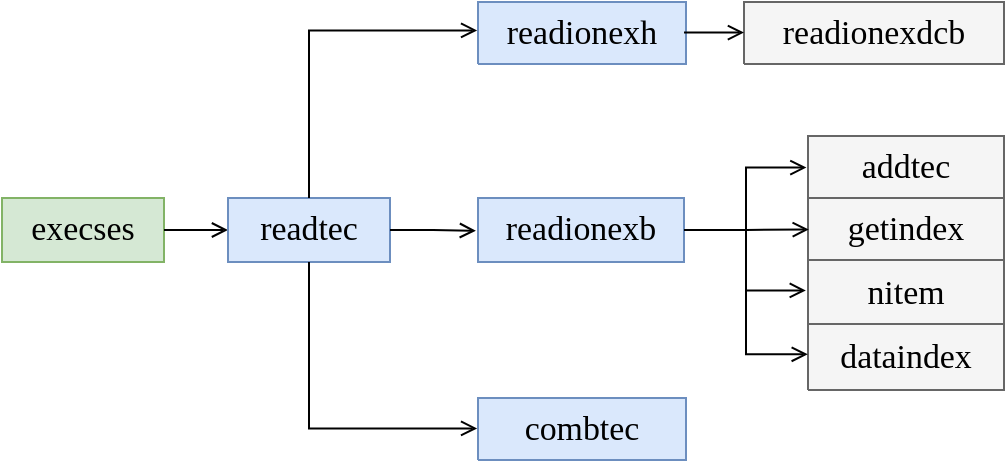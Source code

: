 <mxfile version="24.7.5">
  <diagram name="页-1" id="Page-1">
    <mxGraphModel dx="875" dy="598" grid="1" gridSize="10" guides="1" tooltips="1" connect="1" arrows="1" fold="1" page="1" pageScale="1" pageWidth="827" pageHeight="1169" math="0" shadow="0">
      <root>
        <mxCell id="0" />
        <mxCell id="1" parent="0" />
        <UserObject label="&lt;div style=&quot;font-size: 1px&quot;&gt;&lt;font style=&quot;font-size: 16.93px; color: rgb(0, 0, 0); direction: ltr; letter-spacing: 0px; line-height: 120%; opacity: 1;&quot;&gt;&lt;font face=&quot;Comic Sans MS&quot;&gt;readionexh&lt;/font&gt;&lt;br&gt;&lt;/font&gt;&lt;/div&gt;" tags="背景" id="4">
          <mxCell style="verticalAlign=middle;align=center;overflow=width;vsdxID=3;fillColor=#dae8fc;shape=stencil(nZBLDoAgDERP0z3SIyjew0SURgSD+Lu9kMZoXLhwN9O+tukAlrNpJg1SzDH4QW/URgNYgZTkjA4UkwJUgGXng+6DX1zLfmoymdXo17xh5zmRJ6Q42BWCfc2oJfdAr+Yv+AP9Cb7OJ3H/2JG1HNGz/84klThPVCc=);points=[];labelBackgroundColor=none;rounded=0;html=1;whiteSpace=wrap;strokeColor=#6c8ebf;" parent="1" vertex="1">
            <mxGeometry x="347" y="310" width="104" height="31" as="geometry" />
          </mxCell>
        </UserObject>
        <UserObject label="&lt;div style=&quot;font-size: 1px&quot;&gt;&lt;font style=&quot;font-size: 16.93px; color: rgb(0, 0, 0); direction: ltr; letter-spacing: 0px; line-height: 120%; opacity: 1;&quot;&gt;&lt;font face=&quot;Lucida Console&quot;&gt;combtec&lt;/font&gt;&lt;br&gt;&lt;/font&gt;&lt;/div&gt;" tags="背景" id="6">
          <mxCell style="verticalAlign=middle;align=center;overflow=width;vsdxID=5;fillColor=#dae8fc;shape=stencil(nZBLDoAgDERP0z3SIyjew0SURgSD+Lu9kMZoXLhwN9O+tukAlrNpJg1SzDH4QW/URgNYgZTkjA4UkwJUgGXng+6DX1zLfmoymdXo17xh5zmRJ6Q42BWCfc2oJfdAr+Yv+AP9Cb7OJ3H/2JG1HNGz/84klThPVCc=);points=[];labelBackgroundColor=none;rounded=0;html=1;whiteSpace=wrap;strokeColor=#6c8ebf;" parent="1" vertex="1">
            <mxGeometry x="347" y="508" width="104" height="31" as="geometry" />
          </mxCell>
        </UserObject>
        <UserObject label="&lt;div style=&quot;font-size: 1px&quot;&gt;&lt;font style=&quot;font-size: 16.93px; color: rgb(0, 0, 0); direction: ltr; letter-spacing: 0px; line-height: 120%; opacity: 1;&quot;&gt;&lt;font face=&quot;Lucida Console&quot;&gt;readionexdcb&lt;/font&gt;&lt;br&gt;&lt;/font&gt;&lt;/div&gt;" tags="背景" id="7">
          <mxCell style="verticalAlign=middle;align=center;overflow=width;vsdxID=6;fillColor=#f5f5f5;shape=stencil(nZBLDoAgDERP0z3SIyjew0SURgSD+Lu9kMZoXLhwN9O+tukAlrNpJg1SzDH4QW/URgNYgZTkjA4UkwJUgGXng+6DX1zLfmoymdXo17xh5zmRJ6Q42BWCfc2oJfdAr+Yv+AP9Cb7OJ3H/2JG1HNGz/84klThPVCc=);points=[];labelBackgroundColor=none;rounded=0;html=1;whiteSpace=wrap;fontColor=#333333;strokeColor=#666666;" parent="1" vertex="1">
            <mxGeometry x="480" y="310" width="130" height="31" as="geometry" />
          </mxCell>
        </UserObject>
        <UserObject label="&lt;div style=&quot;font-size: 1px&quot;&gt;&lt;font style=&quot;font-size: 16.93px; color: rgb(0, 0, 0); direction: ltr; letter-spacing: 0px; line-height: 120%; opacity: 1;&quot;&gt;&lt;font face=&quot;Lucida Console&quot;&gt;addtec&lt;/font&gt;&lt;br&gt;&lt;/font&gt;&lt;/div&gt;" tags="背景" id="8">
          <mxCell style="verticalAlign=middle;align=center;overflow=width;vsdxID=7;fillColor=#f5f5f5;shape=stencil(nZBLDoAgDERP0z3SIyjew0SURgSD+Lu9kMZoXLhwN9O+tukAlrNpJg1SzDH4QW/URgNYgZTkjA4UkwJUgGXng+6DX1zLfmoymdXo17xh5zmRJ6Q42BWCfc2oJfdAr+Yv+AP9Cb7OJ3H/2JG1HNGz/84klThPVCc=);points=[];labelBackgroundColor=none;rounded=0;html=1;whiteSpace=wrap;fontColor=#333333;strokeColor=#666666;" parent="1" vertex="1">
            <mxGeometry x="512" y="377" width="98" height="31" as="geometry" />
          </mxCell>
        </UserObject>
        <UserObject label="&lt;div style=&quot;font-size: 1px&quot;&gt;&lt;font style=&quot;font-size: 16.93px; color: rgb(0, 0, 0); direction: ltr; letter-spacing: 0px; line-height: 120%; opacity: 1;&quot;&gt;&lt;font face=&quot;Lucida Console&quot;&gt;getindex&lt;/font&gt;&lt;br&gt;&lt;/font&gt;&lt;/div&gt;" tags="背景" id="9">
          <mxCell style="verticalAlign=middle;align=center;overflow=width;vsdxID=8;fillColor=#f5f5f5;shape=stencil(nZBLDoAgDERP0z3SIyjew0SURgSD+Lu9kMZoXLhwN9O+tukAlrNpJg1SzDH4QW/URgNYgZTkjA4UkwJUgGXng+6DX1zLfmoymdXo17xh5zmRJ6Q42BWCfc2oJfdAr+Yv+AP9Cb7OJ3H/2JG1HNGz/84klThPVCc=);points=[];labelBackgroundColor=none;rounded=0;html=1;whiteSpace=wrap;fontColor=#333333;strokeColor=#666666;" parent="1" vertex="1">
            <mxGeometry x="512" y="408" width="98" height="31" as="geometry" />
          </mxCell>
        </UserObject>
        <UserObject label="&lt;div style=&quot;font-size: 1px&quot;&gt;&lt;font style=&quot;font-size: 16.93px; color: rgb(0, 0, 0); direction: ltr; letter-spacing: 0px; line-height: 120%; opacity: 1;&quot;&gt;&lt;font face=&quot;Lucida Console&quot;&gt;nitem&lt;/font&gt;&lt;br&gt;&lt;/font&gt;&lt;/div&gt;" tags="背景" id="10">
          <mxCell style="verticalAlign=middle;align=center;overflow=width;vsdxID=10;fillColor=#f5f5f5;shape=stencil(nZBLDoAgDERP0z3SIyjew0SURgSD+Lu9kMZoXLhwN9O+tukAlrNpJg1SzDH4QW/URgNYgZTkjA4UkwJUgGXng+6DX1zLfmoymdXo17xh5zmRJ6Q42BWCfc2oJfdAr+Yv+AP9Cb7OJ3H/2JG1HNGz/84klThPVCc=);points=[];labelBackgroundColor=none;rounded=0;html=1;whiteSpace=wrap;fontColor=#333333;strokeColor=#666666;" parent="1" vertex="1">
            <mxGeometry x="512" y="439" width="98" height="33" as="geometry" />
          </mxCell>
        </UserObject>
        <UserObject label="&lt;div style=&quot;font-size: 1px&quot;&gt;&lt;font style=&quot;font-size: 16.93px; color: rgb(0, 0, 0); direction: ltr; letter-spacing: 0px; line-height: 120%; opacity: 1;&quot;&gt;&lt;font face=&quot;Lucida Console&quot;&gt;dataindex&lt;/font&gt;&lt;br&gt;&lt;/font&gt;&lt;/div&gt;" tags="背景" id="11">
          <mxCell style="verticalAlign=middle;align=center;overflow=width;vsdxID=19;fillColor=#f5f5f5;shape=stencil(nZBLDoAgDERP0z3SIyjew0SURgSD+Lu9kMZoXLhwN9O+tukAlrNpJg1SzDH4QW/URgNYgZTkjA4UkwJUgGXng+6DX1zLfmoymdXo17xh5zmRJ6Q42BWCfc2oJfdAr+Yv+AP9Cb7OJ3H/2JG1HNGz/84klThPVCc=);points=[];labelBackgroundColor=none;rounded=0;html=1;whiteSpace=wrap;fontColor=#333333;strokeColor=#666666;" parent="1" vertex="1">
            <mxGeometry x="512" y="471" width="98" height="33" as="geometry" />
          </mxCell>
        </UserObject>
        <mxCell id="17" parent="1" vertex="1">
          <mxGeometry x="480" y="422" as="geometry" />
        </mxCell>
        <mxCell id="19" parent="1" vertex="1">
          <mxGeometry x="480" y="422" as="geometry" />
        </mxCell>
        <mxCell id="21" parent="1" vertex="1">
          <mxGeometry x="480" y="422" as="geometry" />
        </mxCell>
        <mxCell id="23" parent="1" vertex="1">
          <mxGeometry x="480" y="422" as="geometry" />
        </mxCell>
        <mxCell id="25" parent="1" vertex="1">
          <mxGeometry x="480" y="422" as="geometry" />
        </mxCell>
        <mxCell id="4IcGhNuLcFkMF9ZHADPr-26" value="&lt;span style=&quot;font-family: &amp;quot;Lucida Console&amp;quot;; font-size: 16.93px;&quot;&gt;execses&lt;/span&gt;" style="rounded=0;whiteSpace=wrap;html=1;fillColor=#d5e8d4;strokeColor=#82b366;" vertex="1" parent="1">
          <mxGeometry x="109" y="408" width="81" height="32" as="geometry" />
        </mxCell>
        <mxCell id="4IcGhNuLcFkMF9ZHADPr-27" style="edgeStyle=orthogonalEdgeStyle;rounded=0;orthogonalLoop=1;jettySize=auto;html=1;exitX=1;exitY=0.5;exitDx=0;exitDy=0;endArrow=open;endFill=0;entryX=0;entryY=0.5;entryDx=0;entryDy=0;" edge="1" parent="1" source="4IcGhNuLcFkMF9ZHADPr-26" target="4IcGhNuLcFkMF9ZHADPr-29">
          <mxGeometry relative="1" as="geometry">
            <mxPoint x="210" y="470" as="targetPoint" />
          </mxGeometry>
        </mxCell>
        <mxCell id="4IcGhNuLcFkMF9ZHADPr-29" value="&lt;span style=&quot;font-family: &amp;quot;Lucida Console&amp;quot;; font-size: 16.93px;&quot;&gt;readtec&lt;/span&gt;" style="rounded=0;whiteSpace=wrap;html=1;fillColor=#dae8fc;strokeColor=#6c8ebf;" vertex="1" parent="1">
          <mxGeometry x="222" y="408" width="81" height="32" as="geometry" />
        </mxCell>
        <mxCell id="4IcGhNuLcFkMF9ZHADPr-30" style="edgeStyle=orthogonalEdgeStyle;rounded=0;orthogonalLoop=1;jettySize=auto;html=1;exitX=1;exitY=0.5;exitDx=0;exitDy=0;entryX=-0.01;entryY=0.529;entryDx=0;entryDy=0;entryPerimeter=0;endArrow=open;endFill=0;" edge="1" parent="1" source="4IcGhNuLcFkMF9ZHADPr-29">
          <mxGeometry relative="1" as="geometry">
            <mxPoint x="345.96" y="424.399" as="targetPoint" />
          </mxGeometry>
        </mxCell>
        <mxCell id="4IcGhNuLcFkMF9ZHADPr-31" style="edgeStyle=orthogonalEdgeStyle;rounded=0;orthogonalLoop=1;jettySize=auto;html=1;exitX=0.5;exitY=0;exitDx=0;exitDy=0;entryX=-0.004;entryY=0.458;entryDx=0;entryDy=0;entryPerimeter=0;endArrow=open;endFill=0;" edge="1" parent="1" source="4IcGhNuLcFkMF9ZHADPr-29" target="4">
          <mxGeometry relative="1" as="geometry" />
        </mxCell>
        <mxCell id="4IcGhNuLcFkMF9ZHADPr-32" style="edgeStyle=orthogonalEdgeStyle;rounded=0;orthogonalLoop=1;jettySize=auto;html=1;exitX=0.5;exitY=1;exitDx=0;exitDy=0;entryX=-0.004;entryY=0.49;entryDx=0;entryDy=0;entryPerimeter=0;endArrow=open;endFill=0;" edge="1" parent="1" source="4IcGhNuLcFkMF9ZHADPr-29" target="6">
          <mxGeometry relative="1" as="geometry" />
        </mxCell>
        <mxCell id="4IcGhNuLcFkMF9ZHADPr-33" style="edgeStyle=orthogonalEdgeStyle;rounded=0;orthogonalLoop=1;jettySize=auto;html=1;exitX=1;exitY=0.5;exitDx=0;exitDy=0;endArrow=open;endFill=0;" edge="1" parent="1">
          <mxGeometry relative="1" as="geometry">
            <mxPoint x="450" y="325.3" as="sourcePoint" />
            <mxPoint x="480" y="325.3" as="targetPoint" />
          </mxGeometry>
        </mxCell>
        <mxCell id="4IcGhNuLcFkMF9ZHADPr-34" value="&lt;span style=&quot;font-family: &amp;quot;Lucida Console&amp;quot;; font-size: 16.93px;&quot;&gt;readionexb&lt;/span&gt;" style="rounded=0;whiteSpace=wrap;html=1;fillColor=#dae8fc;strokeColor=#6c8ebf;" vertex="1" parent="1">
          <mxGeometry x="347" y="408" width="103" height="32" as="geometry" />
        </mxCell>
        <mxCell id="4IcGhNuLcFkMF9ZHADPr-35" style="edgeStyle=orthogonalEdgeStyle;rounded=0;orthogonalLoop=1;jettySize=auto;html=1;exitX=1;exitY=0.5;exitDx=0;exitDy=0;entryX=-0.008;entryY=0.51;entryDx=0;entryDy=0;entryPerimeter=0;endArrow=open;endFill=0;" edge="1" parent="1" source="4IcGhNuLcFkMF9ZHADPr-34" target="8">
          <mxGeometry relative="1" as="geometry" />
        </mxCell>
        <mxCell id="4IcGhNuLcFkMF9ZHADPr-36" style="edgeStyle=orthogonalEdgeStyle;rounded=0;orthogonalLoop=1;jettySize=auto;html=1;exitX=1;exitY=0.5;exitDx=0;exitDy=0;entryX=0.004;entryY=0.508;entryDx=0;entryDy=0;entryPerimeter=0;endArrow=open;endFill=0;" edge="1" parent="1" source="4IcGhNuLcFkMF9ZHADPr-34" target="9">
          <mxGeometry relative="1" as="geometry" />
        </mxCell>
        <mxCell id="4IcGhNuLcFkMF9ZHADPr-37" style="edgeStyle=orthogonalEdgeStyle;rounded=0;orthogonalLoop=1;jettySize=auto;html=1;exitX=1;exitY=0.5;exitDx=0;exitDy=0;entryX=-0.011;entryY=0.462;entryDx=0;entryDy=0;entryPerimeter=0;endArrow=open;endFill=0;" edge="1" parent="1" source="4IcGhNuLcFkMF9ZHADPr-34" target="10">
          <mxGeometry relative="1" as="geometry" />
        </mxCell>
        <mxCell id="4IcGhNuLcFkMF9ZHADPr-38" style="edgeStyle=orthogonalEdgeStyle;rounded=0;orthogonalLoop=1;jettySize=auto;html=1;exitX=1;exitY=0.5;exitDx=0;exitDy=0;entryX=-0.001;entryY=0.459;entryDx=0;entryDy=0;entryPerimeter=0;endArrow=open;endFill=0;" edge="1" parent="1" source="4IcGhNuLcFkMF9ZHADPr-34" target="11">
          <mxGeometry relative="1" as="geometry" />
        </mxCell>
      </root>
    </mxGraphModel>
  </diagram>
</mxfile>
